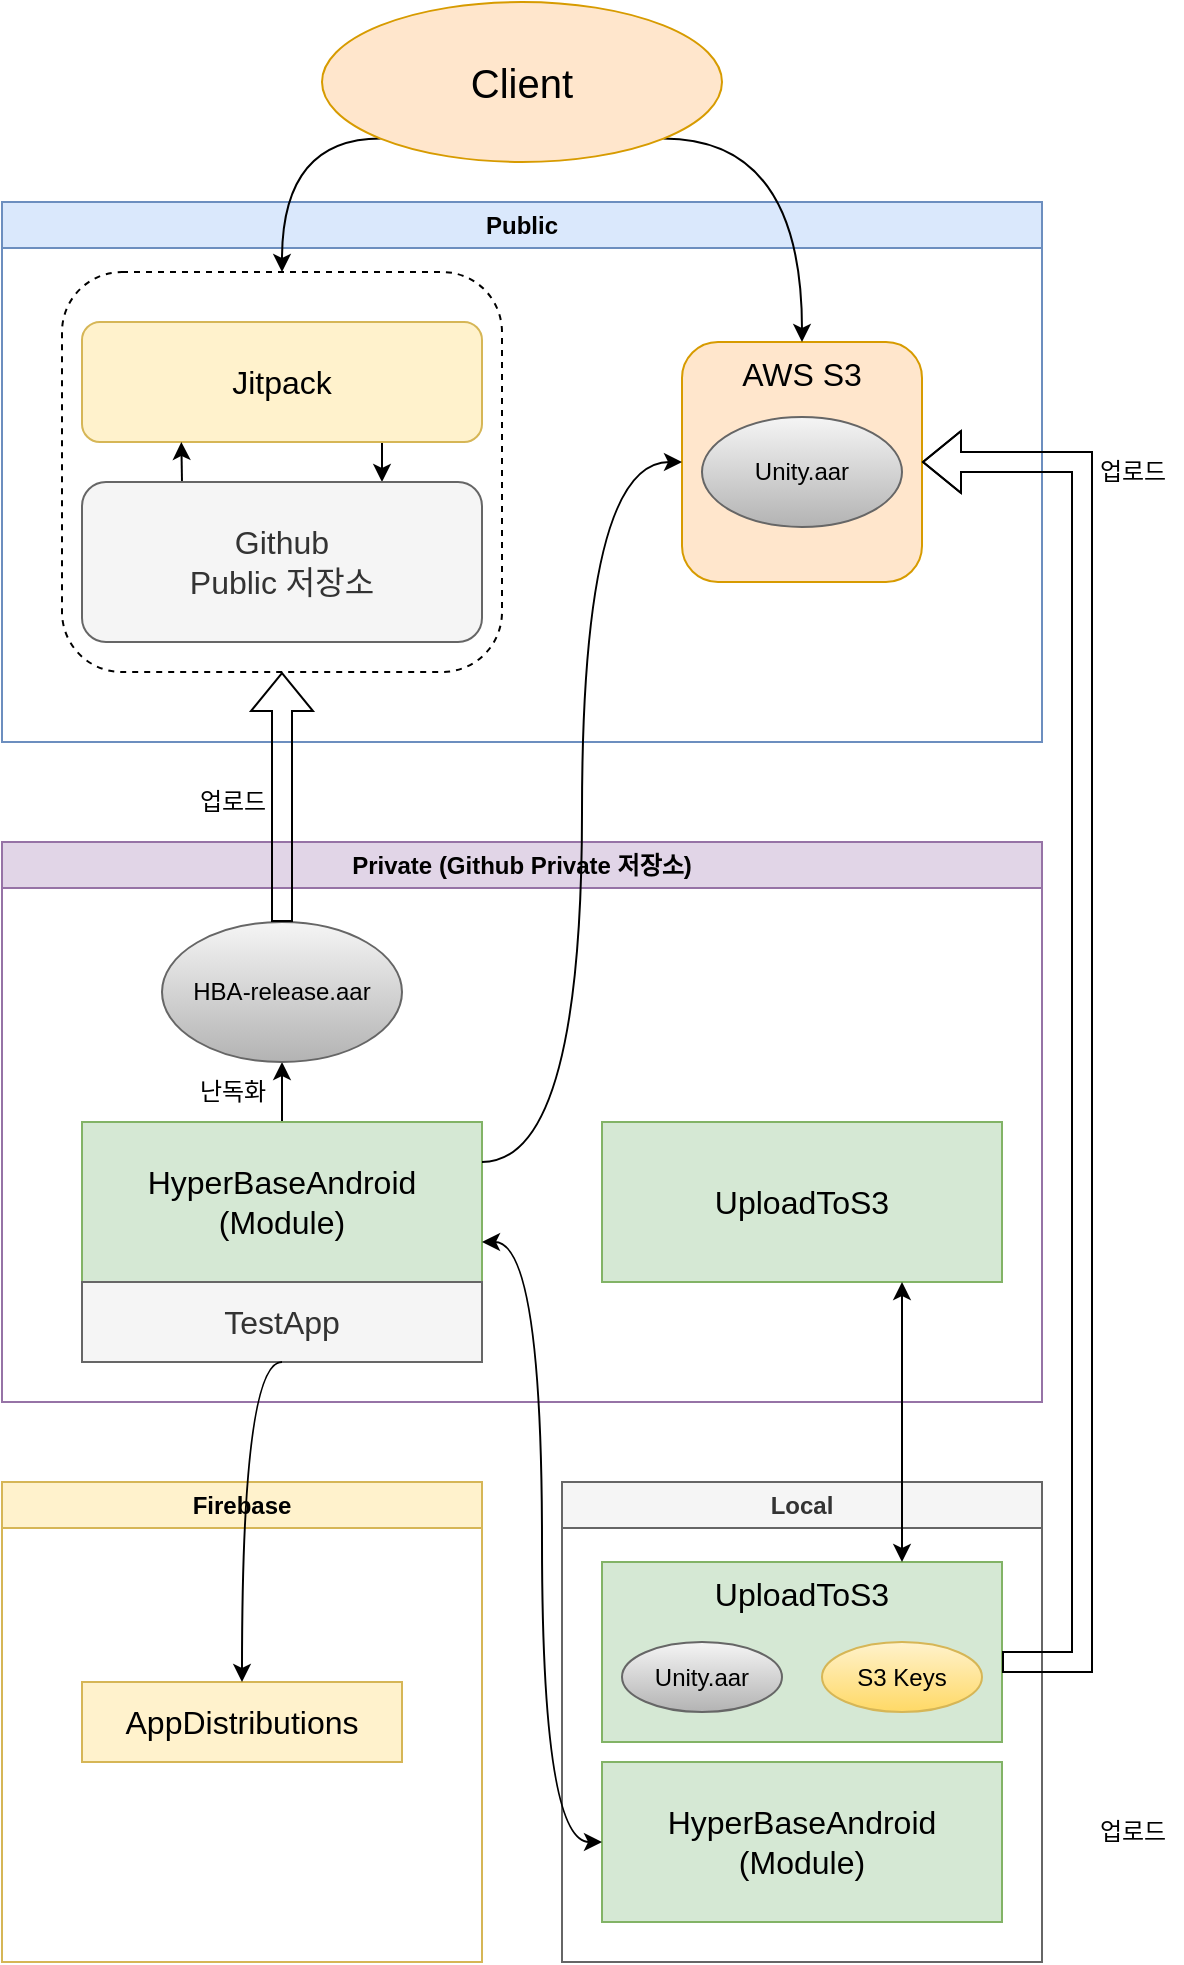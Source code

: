 <mxfile version="21.1.2" type="github">
  <diagram name="페이지-1" id="e8R5-ymzMCLi9W8DaYWQ">
    <mxGraphModel dx="948" dy="1542" grid="1" gridSize="10" guides="1" tooltips="1" connect="1" arrows="1" fold="1" page="1" pageScale="1" pageWidth="827" pageHeight="1169" math="0" shadow="0">
      <root>
        <mxCell id="0" />
        <mxCell id="1" parent="0" />
        <mxCell id="ZJOxMzp84xy1mtmdKOzL-3" value="Public" style="swimlane;whiteSpace=wrap;html=1;fillColor=#dae8fc;strokeColor=#6c8ebf;" vertex="1" parent="1">
          <mxGeometry x="160" y="195" width="520" height="270" as="geometry" />
        </mxCell>
        <mxCell id="ZJOxMzp84xy1mtmdKOzL-24" value="AWS S3" style="rounded=1;whiteSpace=wrap;html=1;fontSize=16;fillColor=#ffe6cc;strokeColor=#d79b00;horizontal=1;verticalAlign=top;" vertex="1" parent="ZJOxMzp84xy1mtmdKOzL-3">
          <mxGeometry x="340" y="70" width="120" height="120" as="geometry" />
        </mxCell>
        <mxCell id="ZJOxMzp84xy1mtmdKOzL-48" style="edgeStyle=orthogonalEdgeStyle;rounded=0;orthogonalLoop=1;jettySize=auto;html=1;exitX=0.75;exitY=1;exitDx=0;exitDy=0;entryX=0.75;entryY=0;entryDx=0;entryDy=0;" edge="1" parent="ZJOxMzp84xy1mtmdKOzL-3" source="ZJOxMzp84xy1mtmdKOzL-27" target="ZJOxMzp84xy1mtmdKOzL-28">
          <mxGeometry relative="1" as="geometry" />
        </mxCell>
        <mxCell id="ZJOxMzp84xy1mtmdKOzL-27" value="Jitpack" style="rounded=1;whiteSpace=wrap;html=1;fontSize=16;fillColor=#fff2cc;strokeColor=#d6b656;" vertex="1" parent="ZJOxMzp84xy1mtmdKOzL-3">
          <mxGeometry x="40" y="60" width="200" height="60" as="geometry" />
        </mxCell>
        <mxCell id="ZJOxMzp84xy1mtmdKOzL-49" style="edgeStyle=orthogonalEdgeStyle;rounded=0;orthogonalLoop=1;jettySize=auto;html=1;exitX=0.25;exitY=0;exitDx=0;exitDy=0;" edge="1" parent="ZJOxMzp84xy1mtmdKOzL-3" source="ZJOxMzp84xy1mtmdKOzL-28">
          <mxGeometry relative="1" as="geometry">
            <mxPoint x="89.667" y="120" as="targetPoint" />
          </mxGeometry>
        </mxCell>
        <mxCell id="ZJOxMzp84xy1mtmdKOzL-28" value="Github&lt;br style=&quot;font-size: 16px;&quot;&gt;Public 저장소" style="rounded=1;whiteSpace=wrap;html=1;fontSize=16;fillColor=#f5f5f5;fontColor=#333333;strokeColor=#666666;" vertex="1" parent="ZJOxMzp84xy1mtmdKOzL-3">
          <mxGeometry x="40" y="140" width="200" height="80" as="geometry" />
        </mxCell>
        <mxCell id="ZJOxMzp84xy1mtmdKOzL-38" value="" style="rounded=1;whiteSpace=wrap;html=1;fillColor=none;dashed=1;" vertex="1" parent="ZJOxMzp84xy1mtmdKOzL-3">
          <mxGeometry x="30" y="35" width="220" height="200" as="geometry" />
        </mxCell>
        <mxCell id="ZJOxMzp84xy1mtmdKOzL-56" value="Unity.aar" style="ellipse;whiteSpace=wrap;html=1;fillColor=#f5f5f5;strokeColor=#666666;gradientColor=#b3b3b3;" vertex="1" parent="ZJOxMzp84xy1mtmdKOzL-3">
          <mxGeometry x="350" y="107.5" width="100" height="55" as="geometry" />
        </mxCell>
        <mxCell id="ZJOxMzp84xy1mtmdKOzL-6" value="Private (Github Private 저장소)" style="swimlane;whiteSpace=wrap;html=1;fillColor=#e1d5e7;strokeColor=#9673a6;" vertex="1" parent="1">
          <mxGeometry x="160" y="515" width="520" height="280" as="geometry" />
        </mxCell>
        <mxCell id="ZJOxMzp84xy1mtmdKOzL-36" value="" style="edgeStyle=orthogonalEdgeStyle;rounded=0;orthogonalLoop=1;jettySize=auto;html=1;" edge="1" parent="ZJOxMzp84xy1mtmdKOzL-6" source="ZJOxMzp84xy1mtmdKOzL-8" target="ZJOxMzp84xy1mtmdKOzL-35">
          <mxGeometry relative="1" as="geometry" />
        </mxCell>
        <mxCell id="ZJOxMzp84xy1mtmdKOzL-8" value="HyperBaseAndroid&lt;br&gt;(Module)" style="rounded=0;whiteSpace=wrap;html=1;fillColor=#d5e8d4;strokeColor=#82b366;fontSize=16;" vertex="1" parent="ZJOxMzp84xy1mtmdKOzL-6">
          <mxGeometry x="40" y="140" width="200" height="80" as="geometry" />
        </mxCell>
        <mxCell id="ZJOxMzp84xy1mtmdKOzL-10" value="TestApp" style="rounded=0;whiteSpace=wrap;html=1;fontSize=16;fillColor=#f5f5f5;fontColor=#333333;strokeColor=#666666;" vertex="1" parent="ZJOxMzp84xy1mtmdKOzL-6">
          <mxGeometry x="40" y="220" width="200" height="40" as="geometry" />
        </mxCell>
        <mxCell id="ZJOxMzp84xy1mtmdKOzL-22" value="UploadToS3" style="rounded=0;whiteSpace=wrap;html=1;fillColor=#d5e8d4;strokeColor=#82b366;fontSize=16;" vertex="1" parent="ZJOxMzp84xy1mtmdKOzL-6">
          <mxGeometry x="300" y="140" width="200" height="80" as="geometry" />
        </mxCell>
        <mxCell id="ZJOxMzp84xy1mtmdKOzL-35" value="HBA-release.aar" style="ellipse;whiteSpace=wrap;html=1;fillColor=#f5f5f5;strokeColor=#666666;gradientColor=#b3b3b3;" vertex="1" parent="ZJOxMzp84xy1mtmdKOzL-6">
          <mxGeometry x="80" y="40" width="120" height="70" as="geometry" />
        </mxCell>
        <mxCell id="ZJOxMzp84xy1mtmdKOzL-50" value="난독화" style="text;html=1;align=center;verticalAlign=middle;resizable=0;points=[];autosize=1;strokeColor=none;fillColor=none;" vertex="1" parent="ZJOxMzp84xy1mtmdKOzL-6">
          <mxGeometry x="90" y="110" width="50" height="30" as="geometry" />
        </mxCell>
        <mxCell id="ZJOxMzp84xy1mtmdKOzL-11" value="Firebase" style="swimlane;whiteSpace=wrap;html=1;fillColor=#fff2cc;strokeColor=#d6b656;" vertex="1" parent="1">
          <mxGeometry x="160" y="835" width="240" height="240" as="geometry" />
        </mxCell>
        <mxCell id="ZJOxMzp84xy1mtmdKOzL-19" value="AppDistributions" style="rounded=0;whiteSpace=wrap;html=1;fontSize=16;fillColor=#fff2cc;strokeColor=#d6b656;" vertex="1" parent="ZJOxMzp84xy1mtmdKOzL-11">
          <mxGeometry x="40" y="100" width="160" height="40" as="geometry" />
        </mxCell>
        <mxCell id="ZJOxMzp84xy1mtmdKOzL-14" value="Local" style="swimlane;whiteSpace=wrap;html=1;fillColor=#f5f5f5;strokeColor=#666666;fontColor=#333333;" vertex="1" parent="1">
          <mxGeometry x="440" y="835" width="240" height="240" as="geometry" />
        </mxCell>
        <mxCell id="ZJOxMzp84xy1mtmdKOzL-55" value="UploadToS3" style="rounded=0;whiteSpace=wrap;html=1;fillColor=#d5e8d4;strokeColor=#82b366;fontSize=16;verticalAlign=top;" vertex="1" parent="ZJOxMzp84xy1mtmdKOzL-14">
          <mxGeometry x="20" y="40" width="200" height="90" as="geometry" />
        </mxCell>
        <mxCell id="ZJOxMzp84xy1mtmdKOzL-61" value="Unity.aar" style="ellipse;whiteSpace=wrap;html=1;fillColor=#f5f5f5;strokeColor=#666666;gradientColor=#b3b3b3;" vertex="1" parent="ZJOxMzp84xy1mtmdKOzL-14">
          <mxGeometry x="30" y="80" width="80" height="35" as="geometry" />
        </mxCell>
        <mxCell id="ZJOxMzp84xy1mtmdKOzL-65" value="S3 Keys" style="ellipse;whiteSpace=wrap;html=1;fillColor=#fff2cc;strokeColor=#d6b656;gradientColor=#ffd966;" vertex="1" parent="ZJOxMzp84xy1mtmdKOzL-14">
          <mxGeometry x="130" y="80" width="80" height="35" as="geometry" />
        </mxCell>
        <mxCell id="ZJOxMzp84xy1mtmdKOzL-54" value="HyperBaseAndroid&lt;br&gt;(Module)" style="rounded=0;whiteSpace=wrap;html=1;fillColor=#d5e8d4;strokeColor=#82b366;fontSize=16;" vertex="1" parent="ZJOxMzp84xy1mtmdKOzL-14">
          <mxGeometry x="20" y="140" width="200" height="80" as="geometry" />
        </mxCell>
        <mxCell id="ZJOxMzp84xy1mtmdKOzL-42" style="edgeStyle=orthogonalEdgeStyle;orthogonalLoop=1;jettySize=auto;html=1;exitX=1;exitY=1;exitDx=0;exitDy=0;entryX=0.5;entryY=0;entryDx=0;entryDy=0;curved=1;" edge="1" parent="1" source="ZJOxMzp84xy1mtmdKOzL-25" target="ZJOxMzp84xy1mtmdKOzL-24">
          <mxGeometry relative="1" as="geometry">
            <Array as="points">
              <mxPoint x="560" y="163" />
            </Array>
          </mxGeometry>
        </mxCell>
        <mxCell id="ZJOxMzp84xy1mtmdKOzL-44" value="" style="edgeStyle=orthogonalEdgeStyle;orthogonalLoop=1;jettySize=auto;html=1;exitX=0;exitY=1;exitDx=0;exitDy=0;curved=1;" edge="1" parent="1" source="ZJOxMzp84xy1mtmdKOzL-25" target="ZJOxMzp84xy1mtmdKOzL-38">
          <mxGeometry relative="1" as="geometry">
            <Array as="points">
              <mxPoint x="300" y="163" />
            </Array>
          </mxGeometry>
        </mxCell>
        <mxCell id="ZJOxMzp84xy1mtmdKOzL-25" value="Client" style="ellipse;whiteSpace=wrap;html=1;fillColor=#ffe6cc;strokeColor=#d79b00;fontSize=20;fontStyle=0" vertex="1" parent="1">
          <mxGeometry x="320" y="95" width="200" height="80" as="geometry" />
        </mxCell>
        <mxCell id="ZJOxMzp84xy1mtmdKOzL-34" style="edgeStyle=orthogonalEdgeStyle;orthogonalLoop=1;jettySize=auto;html=1;entryX=0.5;entryY=0;entryDx=0;entryDy=0;curved=1;shadow=0;exitX=0.5;exitY=1;exitDx=0;exitDy=0;" edge="1" parent="1" source="ZJOxMzp84xy1mtmdKOzL-10" target="ZJOxMzp84xy1mtmdKOzL-19">
          <mxGeometry relative="1" as="geometry">
            <mxPoint x="300" y="735" as="sourcePoint" />
            <mxPoint x="300" y="855" as="targetPoint" />
            <Array as="points">
              <mxPoint x="280" y="775" />
            </Array>
          </mxGeometry>
        </mxCell>
        <mxCell id="ZJOxMzp84xy1mtmdKOzL-37" style="edgeStyle=orthogonalEdgeStyle;rounded=0;orthogonalLoop=1;jettySize=auto;html=1;entryX=1;entryY=0.5;entryDx=0;entryDy=0;shape=flexArrow;" edge="1" parent="1" target="ZJOxMzp84xy1mtmdKOzL-24">
          <mxGeometry relative="1" as="geometry">
            <mxPoint x="660" y="925" as="sourcePoint" />
            <Array as="points">
              <mxPoint x="660" y="925" />
              <mxPoint x="700" y="925" />
              <mxPoint x="700" y="325" />
            </Array>
          </mxGeometry>
        </mxCell>
        <mxCell id="ZJOxMzp84xy1mtmdKOzL-39" style="edgeStyle=orthogonalEdgeStyle;rounded=0;orthogonalLoop=1;jettySize=auto;html=1;shape=flexArrow;" edge="1" parent="1" source="ZJOxMzp84xy1mtmdKOzL-35" target="ZJOxMzp84xy1mtmdKOzL-38">
          <mxGeometry relative="1" as="geometry" />
        </mxCell>
        <mxCell id="ZJOxMzp84xy1mtmdKOzL-40" style="edgeStyle=orthogonalEdgeStyle;orthogonalLoop=1;jettySize=auto;html=1;entryX=0;entryY=0.5;entryDx=0;entryDy=0;curved=1;exitX=1;exitY=0.25;exitDx=0;exitDy=0;" edge="1" parent="1" source="ZJOxMzp84xy1mtmdKOzL-8" target="ZJOxMzp84xy1mtmdKOzL-24">
          <mxGeometry relative="1" as="geometry" />
        </mxCell>
        <mxCell id="ZJOxMzp84xy1mtmdKOzL-51" value="업로드" style="text;html=1;align=center;verticalAlign=middle;resizable=0;points=[];autosize=1;strokeColor=none;fillColor=none;" vertex="1" parent="1">
          <mxGeometry x="250" y="480" width="50" height="30" as="geometry" />
        </mxCell>
        <mxCell id="ZJOxMzp84xy1mtmdKOzL-52" value="업로드" style="text;html=1;align=center;verticalAlign=middle;resizable=0;points=[];autosize=1;strokeColor=none;fillColor=none;" vertex="1" parent="1">
          <mxGeometry x="700" y="315" width="50" height="30" as="geometry" />
        </mxCell>
        <mxCell id="ZJOxMzp84xy1mtmdKOzL-60" style="edgeStyle=orthogonalEdgeStyle;orthogonalLoop=1;jettySize=auto;html=1;exitX=0;exitY=0.5;exitDx=0;exitDy=0;entryX=1;entryY=0.75;entryDx=0;entryDy=0;curved=1;startArrow=classic;startFill=1;" edge="1" parent="1" source="ZJOxMzp84xy1mtmdKOzL-54" target="ZJOxMzp84xy1mtmdKOzL-8">
          <mxGeometry relative="1" as="geometry" />
        </mxCell>
        <mxCell id="ZJOxMzp84xy1mtmdKOzL-64" value="업로드" style="text;html=1;align=center;verticalAlign=middle;resizable=0;points=[];autosize=1;strokeColor=none;fillColor=none;" vertex="1" parent="1">
          <mxGeometry x="700" y="995" width="50" height="30" as="geometry" />
        </mxCell>
        <mxCell id="ZJOxMzp84xy1mtmdKOzL-68" style="edgeStyle=orthogonalEdgeStyle;rounded=0;orthogonalLoop=1;jettySize=auto;html=1;startArrow=classic;startFill=1;" edge="1" parent="1" source="ZJOxMzp84xy1mtmdKOzL-55" target="ZJOxMzp84xy1mtmdKOzL-22">
          <mxGeometry relative="1" as="geometry">
            <Array as="points">
              <mxPoint x="610" y="805" />
              <mxPoint x="610" y="805" />
            </Array>
          </mxGeometry>
        </mxCell>
      </root>
    </mxGraphModel>
  </diagram>
</mxfile>
